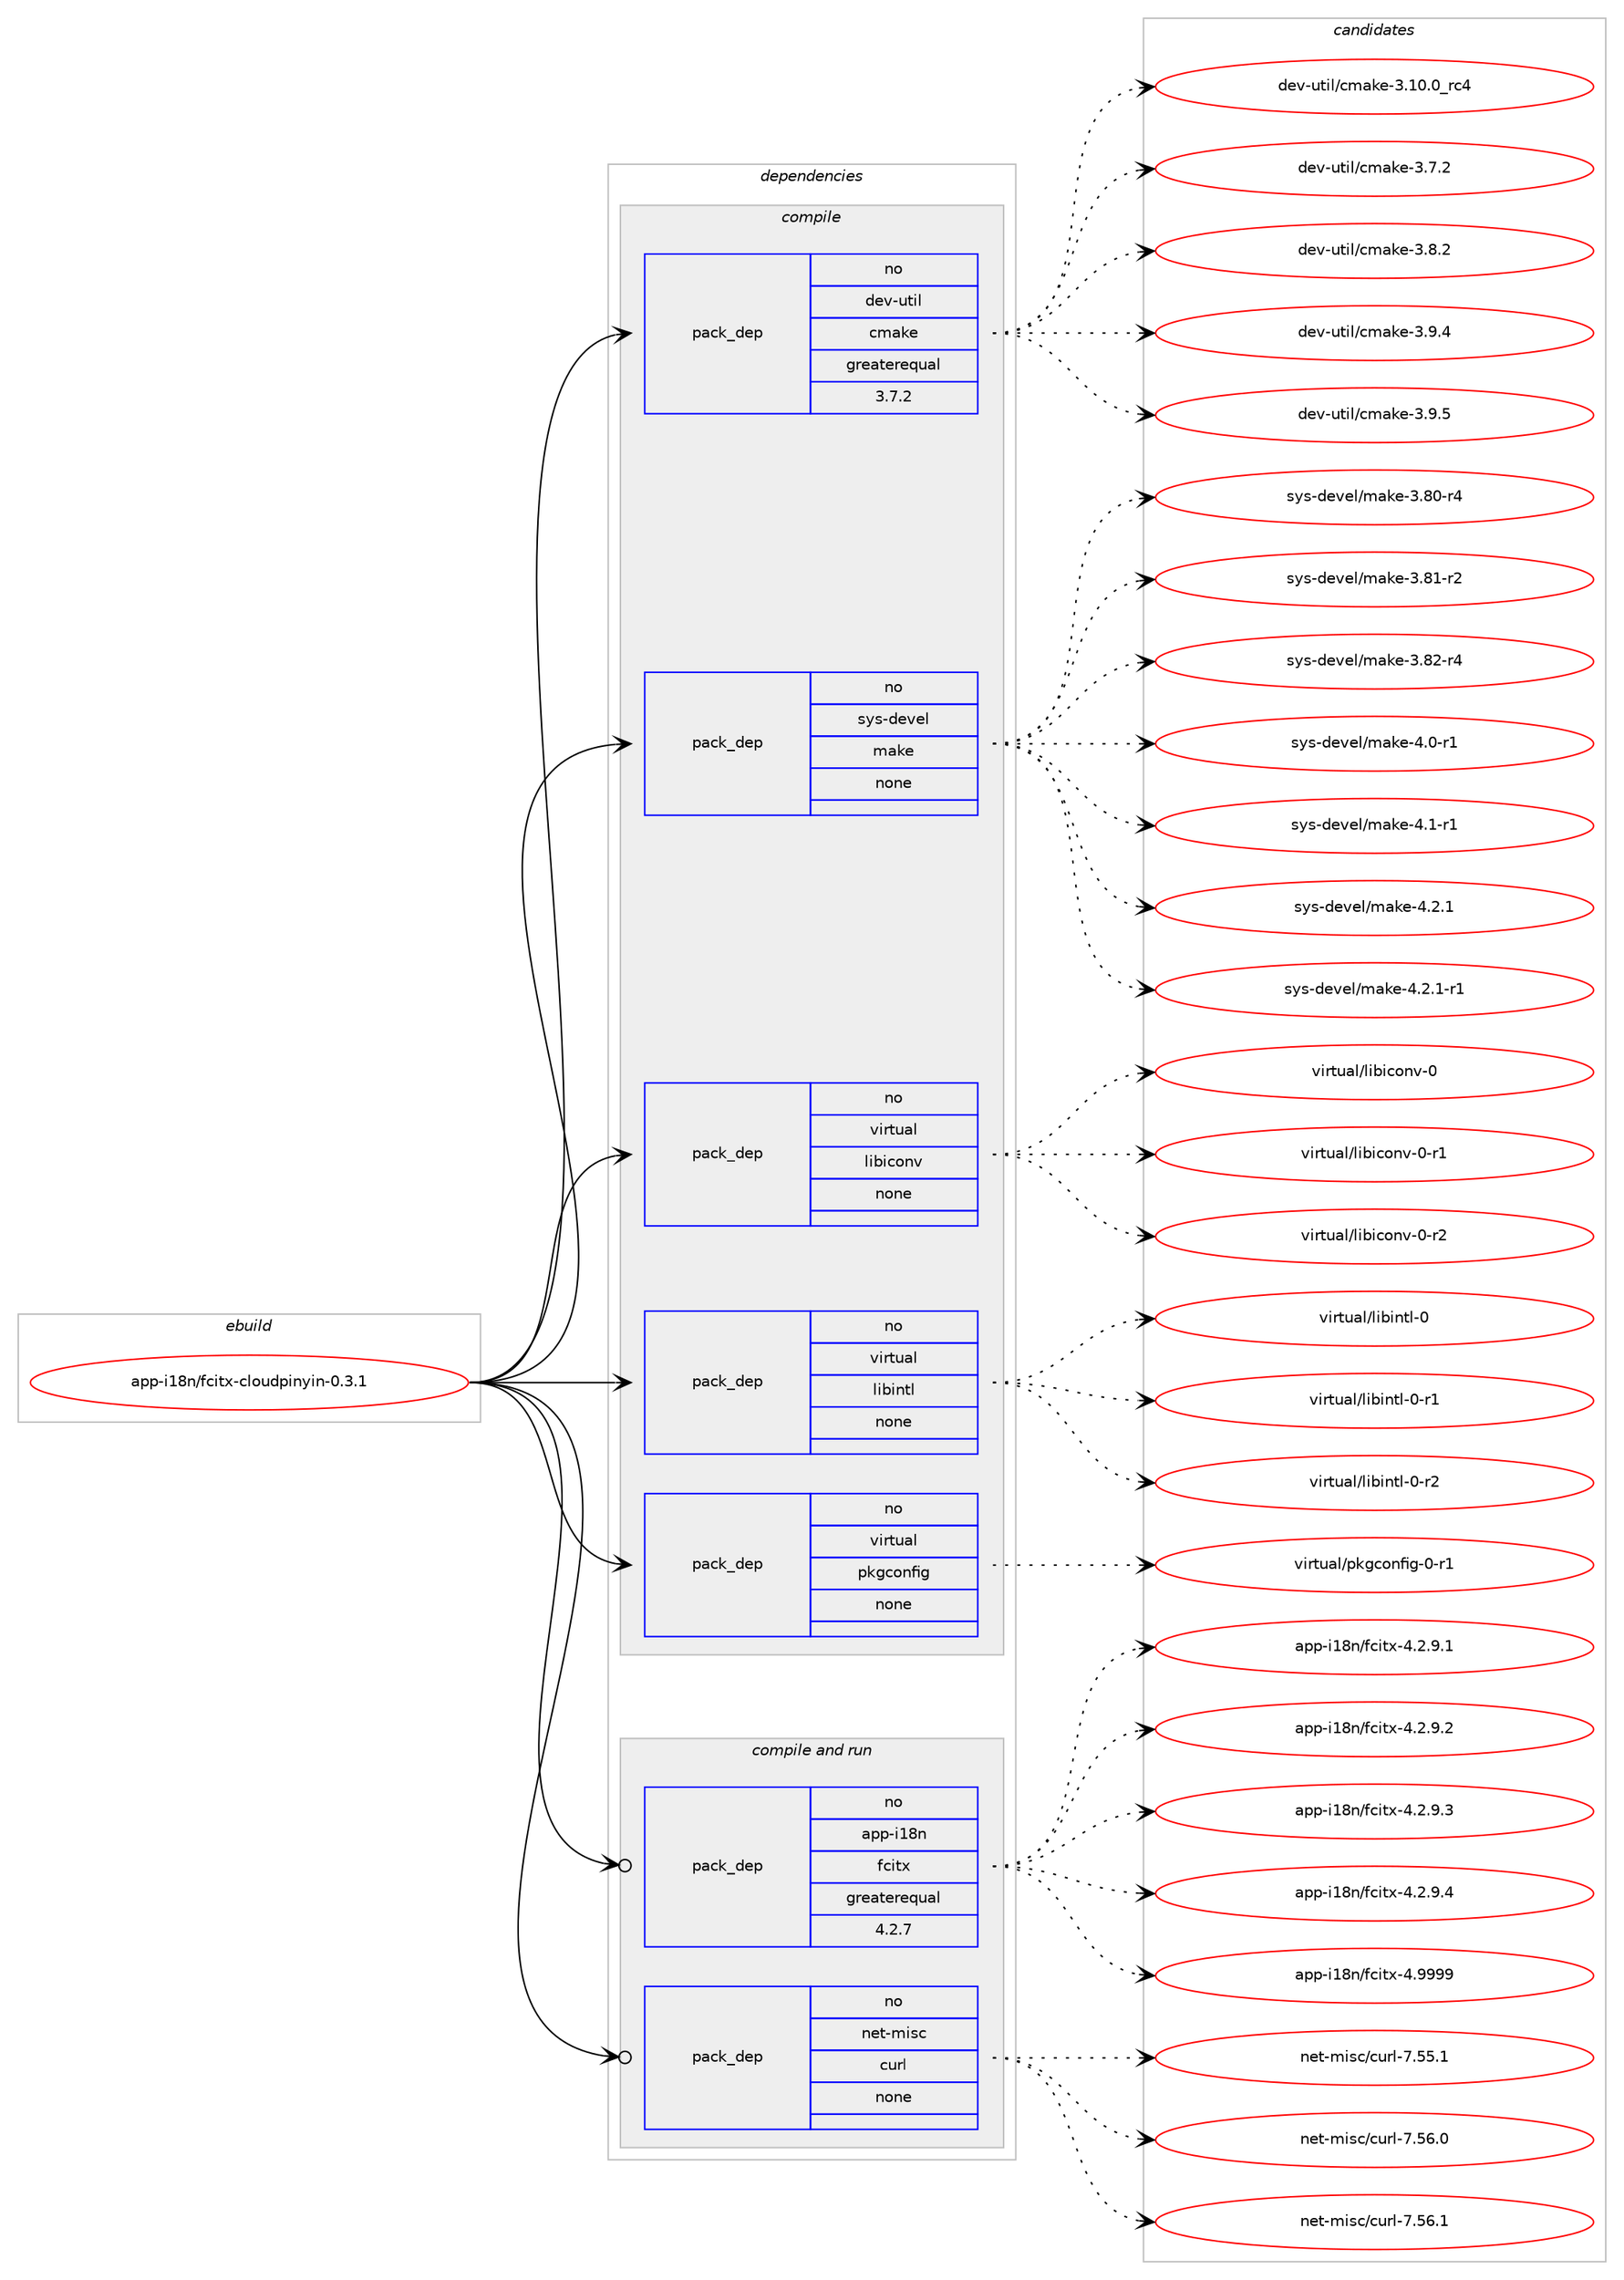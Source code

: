 digraph prolog {

# *************
# Graph options
# *************

newrank=true;
concentrate=true;
compound=true;
graph [rankdir=LR,fontname=Helvetica,fontsize=10,ranksep=1.5];#, ranksep=2.5, nodesep=0.2];
edge  [arrowhead=vee];
node  [fontname=Helvetica,fontsize=10];

# **********
# The ebuild
# **********

subgraph cluster_leftcol {
color=gray;
rank=same;
label=<<i>ebuild</i>>;
id [label="app-i18n/fcitx-cloudpinyin-0.3.1", color=red, width=4, href="../app-i18n/fcitx-cloudpinyin-0.3.1.svg"];
}

# ****************
# The dependencies
# ****************

subgraph cluster_midcol {
color=gray;
label=<<i>dependencies</i>>;
subgraph cluster_compile {
fillcolor="#eeeeee";
style=filled;
label=<<i>compile</i>>;
subgraph pack29381 {
dependency41716 [label=<<TABLE BORDER="0" CELLBORDER="1" CELLSPACING="0" CELLPADDING="4" WIDTH="220"><TR><TD ROWSPAN="6" CELLPADDING="30">pack_dep</TD></TR><TR><TD WIDTH="110">no</TD></TR><TR><TD>dev-util</TD></TR><TR><TD>cmake</TD></TR><TR><TD>greaterequal</TD></TR><TR><TD>3.7.2</TD></TR></TABLE>>, shape=none, color=blue];
}
id:e -> dependency41716:w [weight=20,style="solid",arrowhead="vee"];
subgraph pack29382 {
dependency41717 [label=<<TABLE BORDER="0" CELLBORDER="1" CELLSPACING="0" CELLPADDING="4" WIDTH="220"><TR><TD ROWSPAN="6" CELLPADDING="30">pack_dep</TD></TR><TR><TD WIDTH="110">no</TD></TR><TR><TD>sys-devel</TD></TR><TR><TD>make</TD></TR><TR><TD>none</TD></TR><TR><TD></TD></TR></TABLE>>, shape=none, color=blue];
}
id:e -> dependency41717:w [weight=20,style="solid",arrowhead="vee"];
subgraph pack29383 {
dependency41718 [label=<<TABLE BORDER="0" CELLBORDER="1" CELLSPACING="0" CELLPADDING="4" WIDTH="220"><TR><TD ROWSPAN="6" CELLPADDING="30">pack_dep</TD></TR><TR><TD WIDTH="110">no</TD></TR><TR><TD>virtual</TD></TR><TR><TD>libiconv</TD></TR><TR><TD>none</TD></TR><TR><TD></TD></TR></TABLE>>, shape=none, color=blue];
}
id:e -> dependency41718:w [weight=20,style="solid",arrowhead="vee"];
subgraph pack29384 {
dependency41719 [label=<<TABLE BORDER="0" CELLBORDER="1" CELLSPACING="0" CELLPADDING="4" WIDTH="220"><TR><TD ROWSPAN="6" CELLPADDING="30">pack_dep</TD></TR><TR><TD WIDTH="110">no</TD></TR><TR><TD>virtual</TD></TR><TR><TD>libintl</TD></TR><TR><TD>none</TD></TR><TR><TD></TD></TR></TABLE>>, shape=none, color=blue];
}
id:e -> dependency41719:w [weight=20,style="solid",arrowhead="vee"];
subgraph pack29385 {
dependency41720 [label=<<TABLE BORDER="0" CELLBORDER="1" CELLSPACING="0" CELLPADDING="4" WIDTH="220"><TR><TD ROWSPAN="6" CELLPADDING="30">pack_dep</TD></TR><TR><TD WIDTH="110">no</TD></TR><TR><TD>virtual</TD></TR><TR><TD>pkgconfig</TD></TR><TR><TD>none</TD></TR><TR><TD></TD></TR></TABLE>>, shape=none, color=blue];
}
id:e -> dependency41720:w [weight=20,style="solid",arrowhead="vee"];
}
subgraph cluster_compileandrun {
fillcolor="#eeeeee";
style=filled;
label=<<i>compile and run</i>>;
subgraph pack29386 {
dependency41721 [label=<<TABLE BORDER="0" CELLBORDER="1" CELLSPACING="0" CELLPADDING="4" WIDTH="220"><TR><TD ROWSPAN="6" CELLPADDING="30">pack_dep</TD></TR><TR><TD WIDTH="110">no</TD></TR><TR><TD>app-i18n</TD></TR><TR><TD>fcitx</TD></TR><TR><TD>greaterequal</TD></TR><TR><TD>4.2.7</TD></TR></TABLE>>, shape=none, color=blue];
}
id:e -> dependency41721:w [weight=20,style="solid",arrowhead="odotvee"];
subgraph pack29387 {
dependency41722 [label=<<TABLE BORDER="0" CELLBORDER="1" CELLSPACING="0" CELLPADDING="4" WIDTH="220"><TR><TD ROWSPAN="6" CELLPADDING="30">pack_dep</TD></TR><TR><TD WIDTH="110">no</TD></TR><TR><TD>net-misc</TD></TR><TR><TD>curl</TD></TR><TR><TD>none</TD></TR><TR><TD></TD></TR></TABLE>>, shape=none, color=blue];
}
id:e -> dependency41722:w [weight=20,style="solid",arrowhead="odotvee"];
}
subgraph cluster_run {
fillcolor="#eeeeee";
style=filled;
label=<<i>run</i>>;
}
}

# **************
# The candidates
# **************

subgraph cluster_choices {
rank=same;
color=gray;
label=<<i>candidates</i>>;

subgraph choice29381 {
color=black;
nodesep=1;
choice1001011184511711610510847991099710710145514649484648951149952 [label="dev-util/cmake-3.10.0_rc4", color=red, width=4,href="../dev-util/cmake-3.10.0_rc4.svg"];
choice10010111845117116105108479910997107101455146554650 [label="dev-util/cmake-3.7.2", color=red, width=4,href="../dev-util/cmake-3.7.2.svg"];
choice10010111845117116105108479910997107101455146564650 [label="dev-util/cmake-3.8.2", color=red, width=4,href="../dev-util/cmake-3.8.2.svg"];
choice10010111845117116105108479910997107101455146574652 [label="dev-util/cmake-3.9.4", color=red, width=4,href="../dev-util/cmake-3.9.4.svg"];
choice10010111845117116105108479910997107101455146574653 [label="dev-util/cmake-3.9.5", color=red, width=4,href="../dev-util/cmake-3.9.5.svg"];
dependency41716:e -> choice1001011184511711610510847991099710710145514649484648951149952:w [style=dotted,weight="100"];
dependency41716:e -> choice10010111845117116105108479910997107101455146554650:w [style=dotted,weight="100"];
dependency41716:e -> choice10010111845117116105108479910997107101455146564650:w [style=dotted,weight="100"];
dependency41716:e -> choice10010111845117116105108479910997107101455146574652:w [style=dotted,weight="100"];
dependency41716:e -> choice10010111845117116105108479910997107101455146574653:w [style=dotted,weight="100"];
}
subgraph choice29382 {
color=black;
nodesep=1;
choice11512111545100101118101108471099710710145514656484511452 [label="sys-devel/make-3.80-r4", color=red, width=4,href="../sys-devel/make-3.80-r4.svg"];
choice11512111545100101118101108471099710710145514656494511450 [label="sys-devel/make-3.81-r2", color=red, width=4,href="../sys-devel/make-3.81-r2.svg"];
choice11512111545100101118101108471099710710145514656504511452 [label="sys-devel/make-3.82-r4", color=red, width=4,href="../sys-devel/make-3.82-r4.svg"];
choice115121115451001011181011084710997107101455246484511449 [label="sys-devel/make-4.0-r1", color=red, width=4,href="../sys-devel/make-4.0-r1.svg"];
choice115121115451001011181011084710997107101455246494511449 [label="sys-devel/make-4.1-r1", color=red, width=4,href="../sys-devel/make-4.1-r1.svg"];
choice115121115451001011181011084710997107101455246504649 [label="sys-devel/make-4.2.1", color=red, width=4,href="../sys-devel/make-4.2.1.svg"];
choice1151211154510010111810110847109971071014552465046494511449 [label="sys-devel/make-4.2.1-r1", color=red, width=4,href="../sys-devel/make-4.2.1-r1.svg"];
dependency41717:e -> choice11512111545100101118101108471099710710145514656484511452:w [style=dotted,weight="100"];
dependency41717:e -> choice11512111545100101118101108471099710710145514656494511450:w [style=dotted,weight="100"];
dependency41717:e -> choice11512111545100101118101108471099710710145514656504511452:w [style=dotted,weight="100"];
dependency41717:e -> choice115121115451001011181011084710997107101455246484511449:w [style=dotted,weight="100"];
dependency41717:e -> choice115121115451001011181011084710997107101455246494511449:w [style=dotted,weight="100"];
dependency41717:e -> choice115121115451001011181011084710997107101455246504649:w [style=dotted,weight="100"];
dependency41717:e -> choice1151211154510010111810110847109971071014552465046494511449:w [style=dotted,weight="100"];
}
subgraph choice29383 {
color=black;
nodesep=1;
choice118105114116117971084710810598105991111101184548 [label="virtual/libiconv-0", color=red, width=4,href="../virtual/libiconv-0.svg"];
choice1181051141161179710847108105981059911111011845484511449 [label="virtual/libiconv-0-r1", color=red, width=4,href="../virtual/libiconv-0-r1.svg"];
choice1181051141161179710847108105981059911111011845484511450 [label="virtual/libiconv-0-r2", color=red, width=4,href="../virtual/libiconv-0-r2.svg"];
dependency41718:e -> choice118105114116117971084710810598105991111101184548:w [style=dotted,weight="100"];
dependency41718:e -> choice1181051141161179710847108105981059911111011845484511449:w [style=dotted,weight="100"];
dependency41718:e -> choice1181051141161179710847108105981059911111011845484511450:w [style=dotted,weight="100"];
}
subgraph choice29384 {
color=black;
nodesep=1;
choice1181051141161179710847108105981051101161084548 [label="virtual/libintl-0", color=red, width=4,href="../virtual/libintl-0.svg"];
choice11810511411611797108471081059810511011610845484511449 [label="virtual/libintl-0-r1", color=red, width=4,href="../virtual/libintl-0-r1.svg"];
choice11810511411611797108471081059810511011610845484511450 [label="virtual/libintl-0-r2", color=red, width=4,href="../virtual/libintl-0-r2.svg"];
dependency41719:e -> choice1181051141161179710847108105981051101161084548:w [style=dotted,weight="100"];
dependency41719:e -> choice11810511411611797108471081059810511011610845484511449:w [style=dotted,weight="100"];
dependency41719:e -> choice11810511411611797108471081059810511011610845484511450:w [style=dotted,weight="100"];
}
subgraph choice29385 {
color=black;
nodesep=1;
choice11810511411611797108471121071039911111010210510345484511449 [label="virtual/pkgconfig-0-r1", color=red, width=4,href="../virtual/pkgconfig-0-r1.svg"];
dependency41720:e -> choice11810511411611797108471121071039911111010210510345484511449:w [style=dotted,weight="100"];
}
subgraph choice29386 {
color=black;
nodesep=1;
choice9711211245105495611047102991051161204552465046574649 [label="app-i18n/fcitx-4.2.9.1", color=red, width=4,href="../app-i18n/fcitx-4.2.9.1.svg"];
choice9711211245105495611047102991051161204552465046574650 [label="app-i18n/fcitx-4.2.9.2", color=red, width=4,href="../app-i18n/fcitx-4.2.9.2.svg"];
choice9711211245105495611047102991051161204552465046574651 [label="app-i18n/fcitx-4.2.9.3", color=red, width=4,href="../app-i18n/fcitx-4.2.9.3.svg"];
choice9711211245105495611047102991051161204552465046574652 [label="app-i18n/fcitx-4.2.9.4", color=red, width=4,href="../app-i18n/fcitx-4.2.9.4.svg"];
choice97112112451054956110471029910511612045524657575757 [label="app-i18n/fcitx-4.9999", color=red, width=4,href="../app-i18n/fcitx-4.9999.svg"];
dependency41721:e -> choice9711211245105495611047102991051161204552465046574649:w [style=dotted,weight="100"];
dependency41721:e -> choice9711211245105495611047102991051161204552465046574650:w [style=dotted,weight="100"];
dependency41721:e -> choice9711211245105495611047102991051161204552465046574651:w [style=dotted,weight="100"];
dependency41721:e -> choice9711211245105495611047102991051161204552465046574652:w [style=dotted,weight="100"];
dependency41721:e -> choice97112112451054956110471029910511612045524657575757:w [style=dotted,weight="100"];
}
subgraph choice29387 {
color=black;
nodesep=1;
choice1101011164510910511599479911711410845554653534649 [label="net-misc/curl-7.55.1", color=red, width=4,href="../net-misc/curl-7.55.1.svg"];
choice1101011164510910511599479911711410845554653544648 [label="net-misc/curl-7.56.0", color=red, width=4,href="../net-misc/curl-7.56.0.svg"];
choice1101011164510910511599479911711410845554653544649 [label="net-misc/curl-7.56.1", color=red, width=4,href="../net-misc/curl-7.56.1.svg"];
dependency41722:e -> choice1101011164510910511599479911711410845554653534649:w [style=dotted,weight="100"];
dependency41722:e -> choice1101011164510910511599479911711410845554653544648:w [style=dotted,weight="100"];
dependency41722:e -> choice1101011164510910511599479911711410845554653544649:w [style=dotted,weight="100"];
}
}

}
